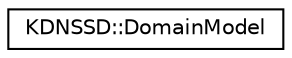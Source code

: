 digraph "Graphical Class Hierarchy"
{
  edge [fontname="Helvetica",fontsize="10",labelfontname="Helvetica",labelfontsize="10"];
  node [fontname="Helvetica",fontsize="10",shape=record];
  rankdir="LR";
  Node0 [label="KDNSSD::DomainModel",height=0.2,width=0.4,color="black", fillcolor="white", style="filled",URL="$classKDNSSD_1_1DomainModel.html",tooltip="Model for list of Zeroconf domains. "];
}
